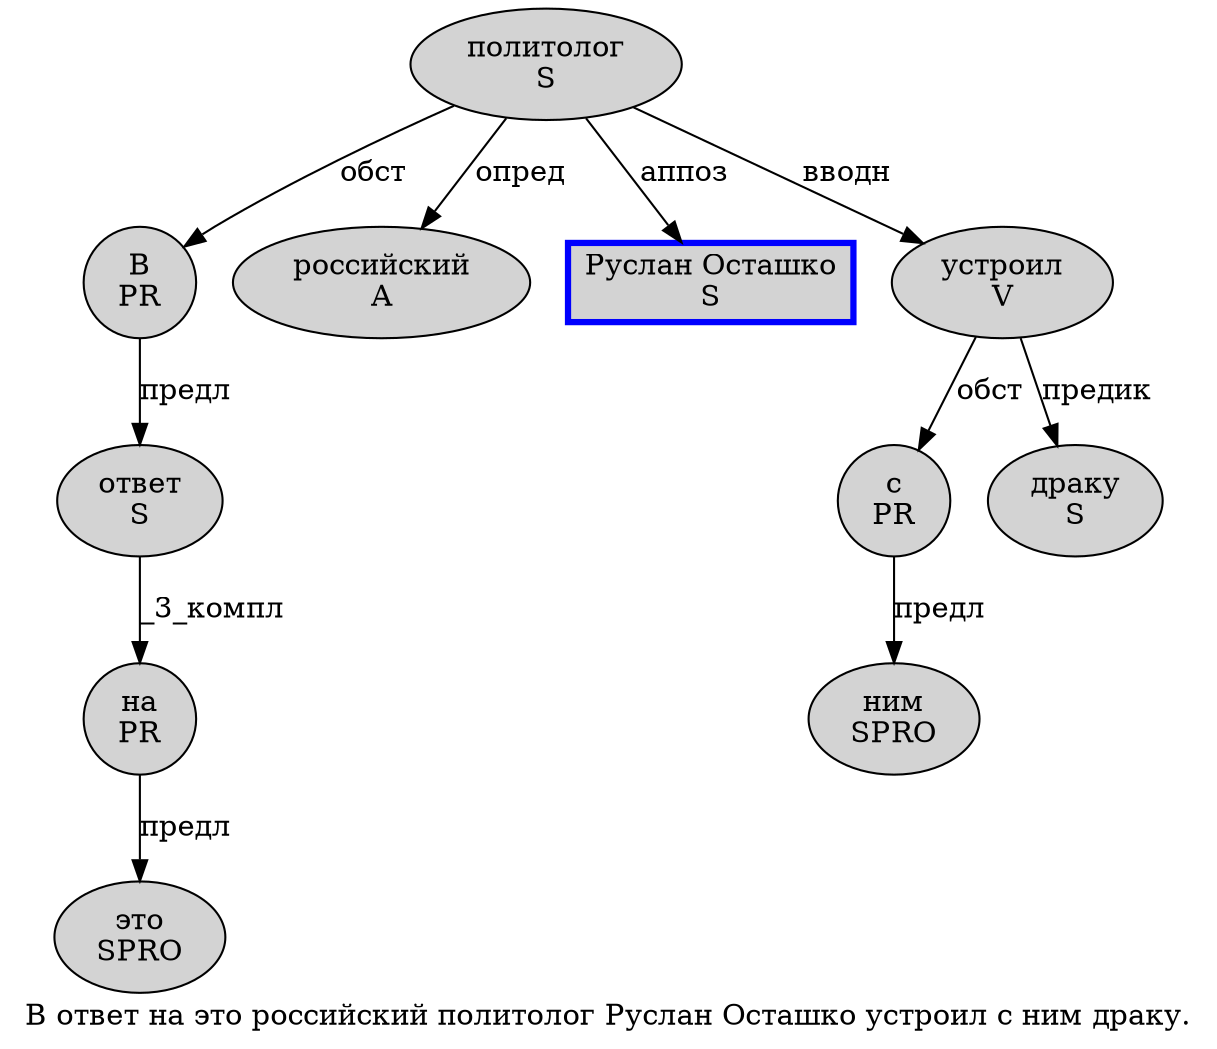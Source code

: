 digraph SENTENCE_1164 {
	graph [label="В ответ на это российский политолог Руслан Осташко устроил с ним драку."]
	node [style=filled]
		0 [label="В
PR" color="" fillcolor=lightgray penwidth=1 shape=ellipse]
		1 [label="ответ
S" color="" fillcolor=lightgray penwidth=1 shape=ellipse]
		2 [label="на
PR" color="" fillcolor=lightgray penwidth=1 shape=ellipse]
		3 [label="это
SPRO" color="" fillcolor=lightgray penwidth=1 shape=ellipse]
		4 [label="российский
A" color="" fillcolor=lightgray penwidth=1 shape=ellipse]
		5 [label="политолог
S" color="" fillcolor=lightgray penwidth=1 shape=ellipse]
		6 [label="Руслан Осташко
S" color=blue fillcolor=lightgray penwidth=3 shape=box]
		7 [label="устроил
V" color="" fillcolor=lightgray penwidth=1 shape=ellipse]
		8 [label="с
PR" color="" fillcolor=lightgray penwidth=1 shape=ellipse]
		9 [label="ним
SPRO" color="" fillcolor=lightgray penwidth=1 shape=ellipse]
		10 [label="драку
S" color="" fillcolor=lightgray penwidth=1 shape=ellipse]
			8 -> 9 [label="предл"]
			1 -> 2 [label="_3_компл"]
			0 -> 1 [label="предл"]
			7 -> 8 [label="обст"]
			7 -> 10 [label="предик"]
			5 -> 0 [label="обст"]
			5 -> 4 [label="опред"]
			5 -> 6 [label="аппоз"]
			5 -> 7 [label="вводн"]
			2 -> 3 [label="предл"]
}